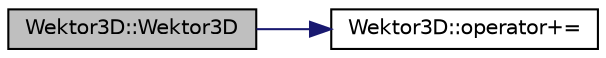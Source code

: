 digraph "Wektor3D::Wektor3D"
{
  edge [fontname="Helvetica",fontsize="10",labelfontname="Helvetica",labelfontsize="10"];
  node [fontname="Helvetica",fontsize="10",shape=record];
  rankdir="LR";
  Node1 [label="Wektor3D::Wektor3D",height=0.2,width=0.4,color="black", fillcolor="grey75", style="filled", fontcolor="black"];
  Node1 -> Node2 [color="midnightblue",fontsize="10",style="solid",fontname="Helvetica"];
  Node2 [label="Wektor3D::operator+=",height=0.2,width=0.4,color="black", fillcolor="white", style="filled",URL="$class_wektor3_d.html#a8f9b6e3955a32449195a43966607f6b8"];
}
